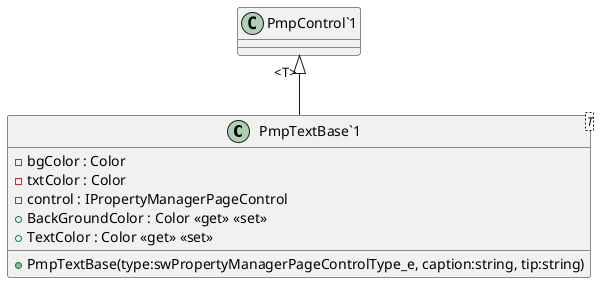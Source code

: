 @startuml
class "PmpTextBase`1"<T> {
    - bgColor : Color
    - txtColor : Color
    - control : IPropertyManagerPageControl
    + PmpTextBase(type:swPropertyManagerPageControlType_e, caption:string, tip:string)
    + BackGroundColor : Color <<get>> <<set>>
    + TextColor : Color <<get>> <<set>>
}
"PmpControl`1" "<T>" <|-- "PmpTextBase`1"
@enduml
